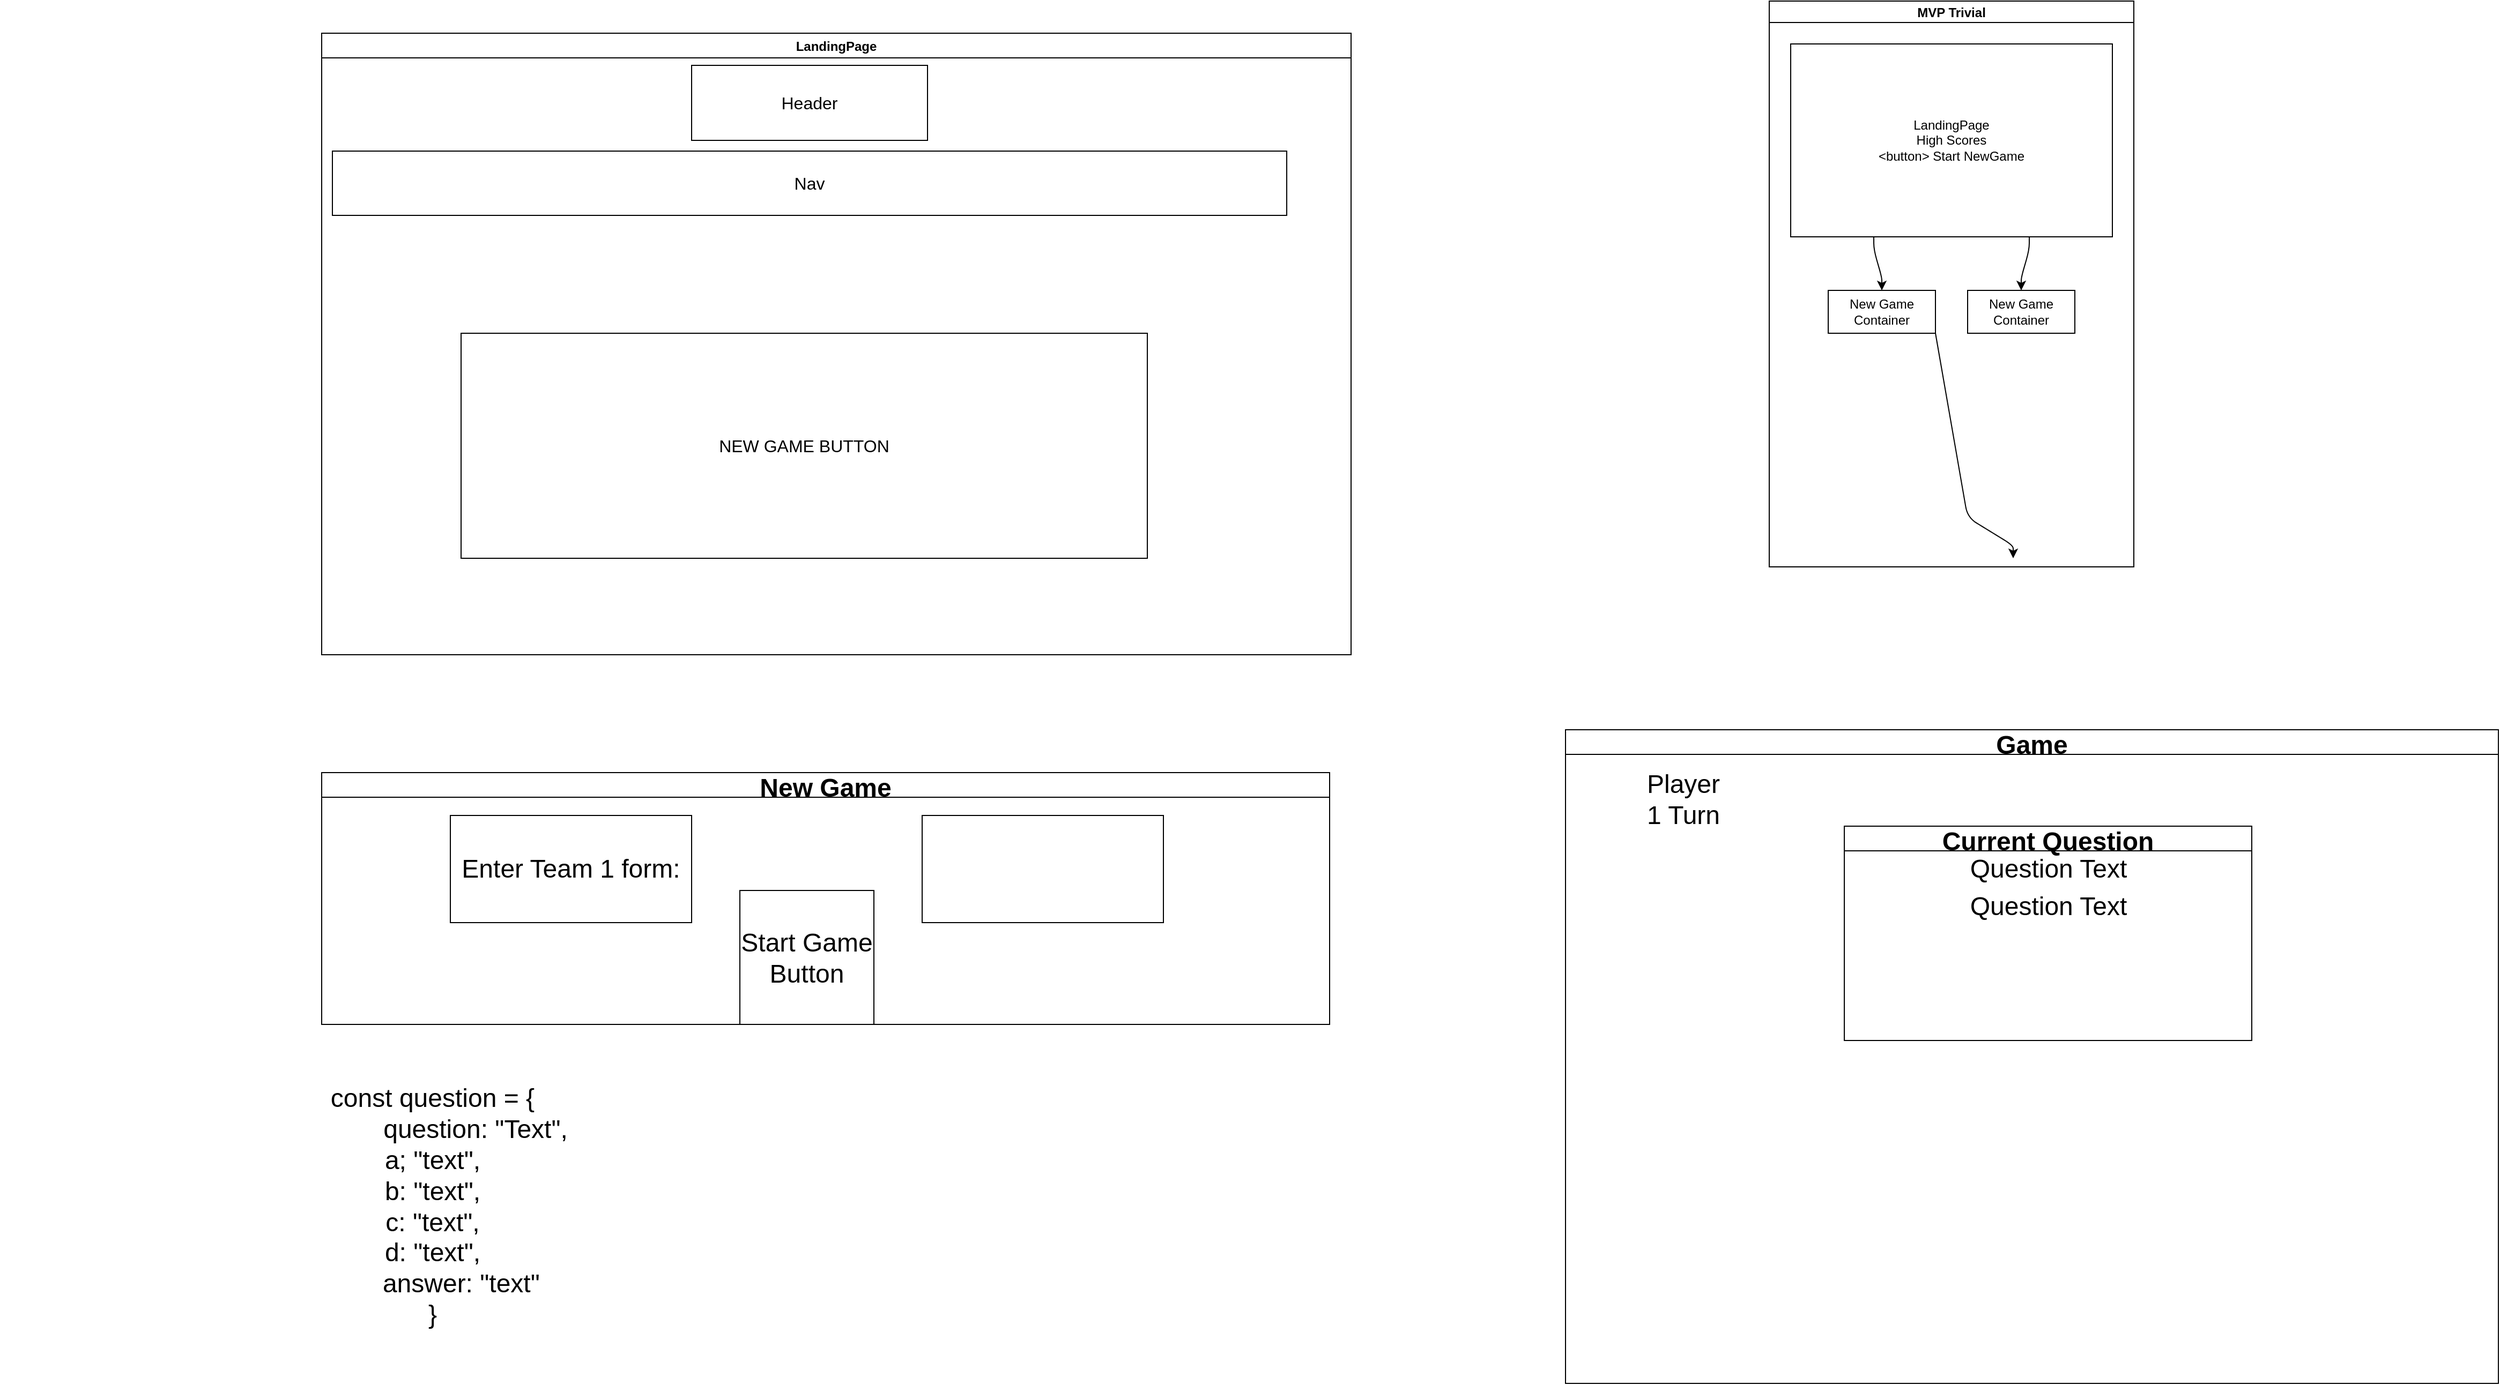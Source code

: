 <mxfile>
    <diagram id="LwFgf9WUw9VXeG08LobR" name="Page-1">
        <mxGraphModel dx="3026" dy="2351" grid="1" gridSize="10" guides="1" tooltips="1" connect="1" arrows="1" fold="1" page="1" pageScale="1" pageWidth="850" pageHeight="1100" math="0" shadow="0">
            <root>
                <mxCell id="0"/>
                <mxCell id="1" parent="0"/>
                <mxCell id="2" value="LandingPage" style="swimlane;" vertex="1" parent="1">
                    <mxGeometry x="-30" y="10" width="960" height="580" as="geometry"/>
                </mxCell>
                <mxCell id="17" value="&lt;font size=&quot;3&quot;&gt;Nav&lt;/font&gt;" style="rounded=0;whiteSpace=wrap;html=1;" vertex="1" parent="2">
                    <mxGeometry x="10" y="110" width="890" height="60" as="geometry"/>
                </mxCell>
                <mxCell id="18" value="&lt;font size=&quot;3&quot;&gt;Header&lt;/font&gt;" style="rounded=0;whiteSpace=wrap;html=1;" vertex="1" parent="2">
                    <mxGeometry x="345" y="30" width="220" height="70" as="geometry"/>
                </mxCell>
                <mxCell id="19" value="&lt;font size=&quot;3&quot;&gt;NEW GAME BUTTON&lt;/font&gt;" style="rounded=0;whiteSpace=wrap;html=1;" vertex="1" parent="2">
                    <mxGeometry x="130" y="280" width="640" height="210" as="geometry"/>
                </mxCell>
                <mxCell id="5" value="MVP Trivial" style="swimlane;startSize=20;horizontal=1;childLayout=flowLayout;flowOrientation=north;resizable=0;interRankCellSpacing=50;containerType=tree;fontSize=12;" vertex="1" parent="1">
                    <mxGeometry x="1320" y="-20" width="340" height="528" as="geometry"/>
                </mxCell>
                <mxCell id="6" value="LandingPage&lt;br&gt;High Scores&lt;br&gt;&amp;lt;button&amp;gt; Start NewGame" style="whiteSpace=wrap;html=1;" vertex="1" parent="5">
                    <mxGeometry x="20" y="40" width="300" height="180" as="geometry"/>
                </mxCell>
                <mxCell id="9" value="New Game Container" style="whiteSpace=wrap;html=1;" vertex="1" parent="5">
                    <mxGeometry x="55" y="270" width="100" height="40" as="geometry"/>
                </mxCell>
                <mxCell id="10" value="" style="html=1;rounded=1;curved=0;sourcePerimeterSpacing=0;targetPerimeterSpacing=0;startSize=6;endSize=6;noEdgeStyle=1;orthogonal=1;" edge="1" parent="5" source="6" target="9">
                    <mxGeometry relative="1" as="geometry">
                        <Array as="points">
                            <mxPoint x="97.5" y="232"/>
                            <mxPoint x="105" y="258"/>
                        </Array>
                    </mxGeometry>
                </mxCell>
                <mxCell id="13" value="" style="html=1;rounded=1;curved=0;sourcePerimeterSpacing=0;targetPerimeterSpacing=0;startSize=6;endSize=6;noEdgeStyle=1;orthogonal=1;" edge="1" parent="5" source="9">
                    <mxGeometry relative="1" as="geometry">
                        <mxPoint x="227.5" y="520" as="targetPoint"/>
                        <Array as="points">
                            <mxPoint x="185" y="482"/>
                            <mxPoint x="227.5" y="508"/>
                        </Array>
                    </mxGeometry>
                </mxCell>
                <mxCell id="20" value="New Game Container" style="whiteSpace=wrap;html=1;" vertex="1" parent="5">
                    <mxGeometry x="185" y="270" width="100" height="40" as="geometry"/>
                </mxCell>
                <mxCell id="21" value="" style="html=1;rounded=1;curved=0;sourcePerimeterSpacing=0;targetPerimeterSpacing=0;startSize=6;endSize=6;noEdgeStyle=1;orthogonal=1;" edge="1" parent="5" source="6" target="20">
                    <mxGeometry relative="1" as="geometry">
                        <mxPoint x="210" y="300" as="sourcePoint"/>
                        <mxPoint x="210" y="350" as="targetPoint"/>
                        <Array as="points">
                            <mxPoint x="242.5" y="232"/>
                            <mxPoint x="235" y="258"/>
                        </Array>
                    </mxGeometry>
                </mxCell>
                <mxCell id="23" value="New Game" style="swimlane;fontSize=24;" vertex="1" parent="1">
                    <mxGeometry x="-30" y="700" width="940" height="235" as="geometry"/>
                </mxCell>
                <mxCell id="25" value="Enter Team 1 form:&lt;br&gt;" style="rounded=0;whiteSpace=wrap;html=1;fontSize=24;" vertex="1" parent="23">
                    <mxGeometry x="120" y="40" width="225" height="100" as="geometry"/>
                </mxCell>
                <mxCell id="27" value="" style="rounded=0;whiteSpace=wrap;html=1;fontSize=24;fontStyle=1" vertex="1" parent="23">
                    <mxGeometry x="560" y="40" width="225" height="100" as="geometry"/>
                </mxCell>
                <mxCell id="28" value="Start Game Button" style="whiteSpace=wrap;html=1;aspect=fixed;fontSize=24;" vertex="1" parent="23">
                    <mxGeometry x="390" y="110" width="125" height="125" as="geometry"/>
                </mxCell>
                <mxCell id="34" value="Game" style="swimlane;fontSize=24;" vertex="1" parent="1">
                    <mxGeometry x="1130" y="660" width="870" height="610" as="geometry"/>
                </mxCell>
                <mxCell id="35" value="Current Question" style="swimlane;fontSize=24;" vertex="1" parent="34">
                    <mxGeometry x="260" y="90" width="380" height="200" as="geometry"/>
                </mxCell>
                <mxCell id="42" value="Question Text" style="text;html=1;strokeColor=none;fillColor=none;align=center;verticalAlign=middle;whiteSpace=wrap;rounded=0;fontSize=24;" vertex="1" parent="35">
                    <mxGeometry x="92.5" y="25" width="195" height="30" as="geometry"/>
                </mxCell>
                <mxCell id="43" value="Question Text" style="text;html=1;strokeColor=none;fillColor=none;align=center;verticalAlign=middle;whiteSpace=wrap;rounded=0;fontSize=24;" vertex="1" parent="35">
                    <mxGeometry x="92.5" y="60" width="195" height="30" as="geometry"/>
                </mxCell>
                <mxCell id="37" value="Player 1 Turn" style="text;html=1;strokeColor=none;fillColor=none;align=center;verticalAlign=middle;whiteSpace=wrap;rounded=0;fontSize=24;" vertex="1" parent="34">
                    <mxGeometry x="80" y="50" width="60" height="30" as="geometry"/>
                </mxCell>
                <mxCell id="39" value="const question = {&lt;br&gt;&lt;div style=&quot;text-align: left;&quot;&gt;&lt;span style=&quot;background-color: initial;&quot;&gt;&lt;span style=&quot;white-space: pre;&quot;&gt;&#9;&amp;nbsp;&lt;/span&gt;&amp;nbsp; &amp;nbsp;question: &quot;Text&quot;,&lt;/span&gt;&lt;/div&gt;a; &quot;text&quot;,&lt;br&gt;b: &quot;text&quot;,&lt;br&gt;c: &quot;text&quot;,&lt;br&gt;d: &quot;text&quot;,&lt;br&gt;&lt;span style=&quot;white-space: pre;&quot;&gt;&#9;&lt;/span&gt;answer: &quot;text&quot;&lt;br&gt;}" style="text;html=1;strokeColor=none;fillColor=none;align=center;verticalAlign=middle;whiteSpace=wrap;rounded=0;fontSize=24;" vertex="1" parent="1">
                    <mxGeometry x="-330" y="1090" width="807" height="30" as="geometry"/>
                </mxCell>
            </root>
        </mxGraphModel>
    </diagram>
</mxfile>